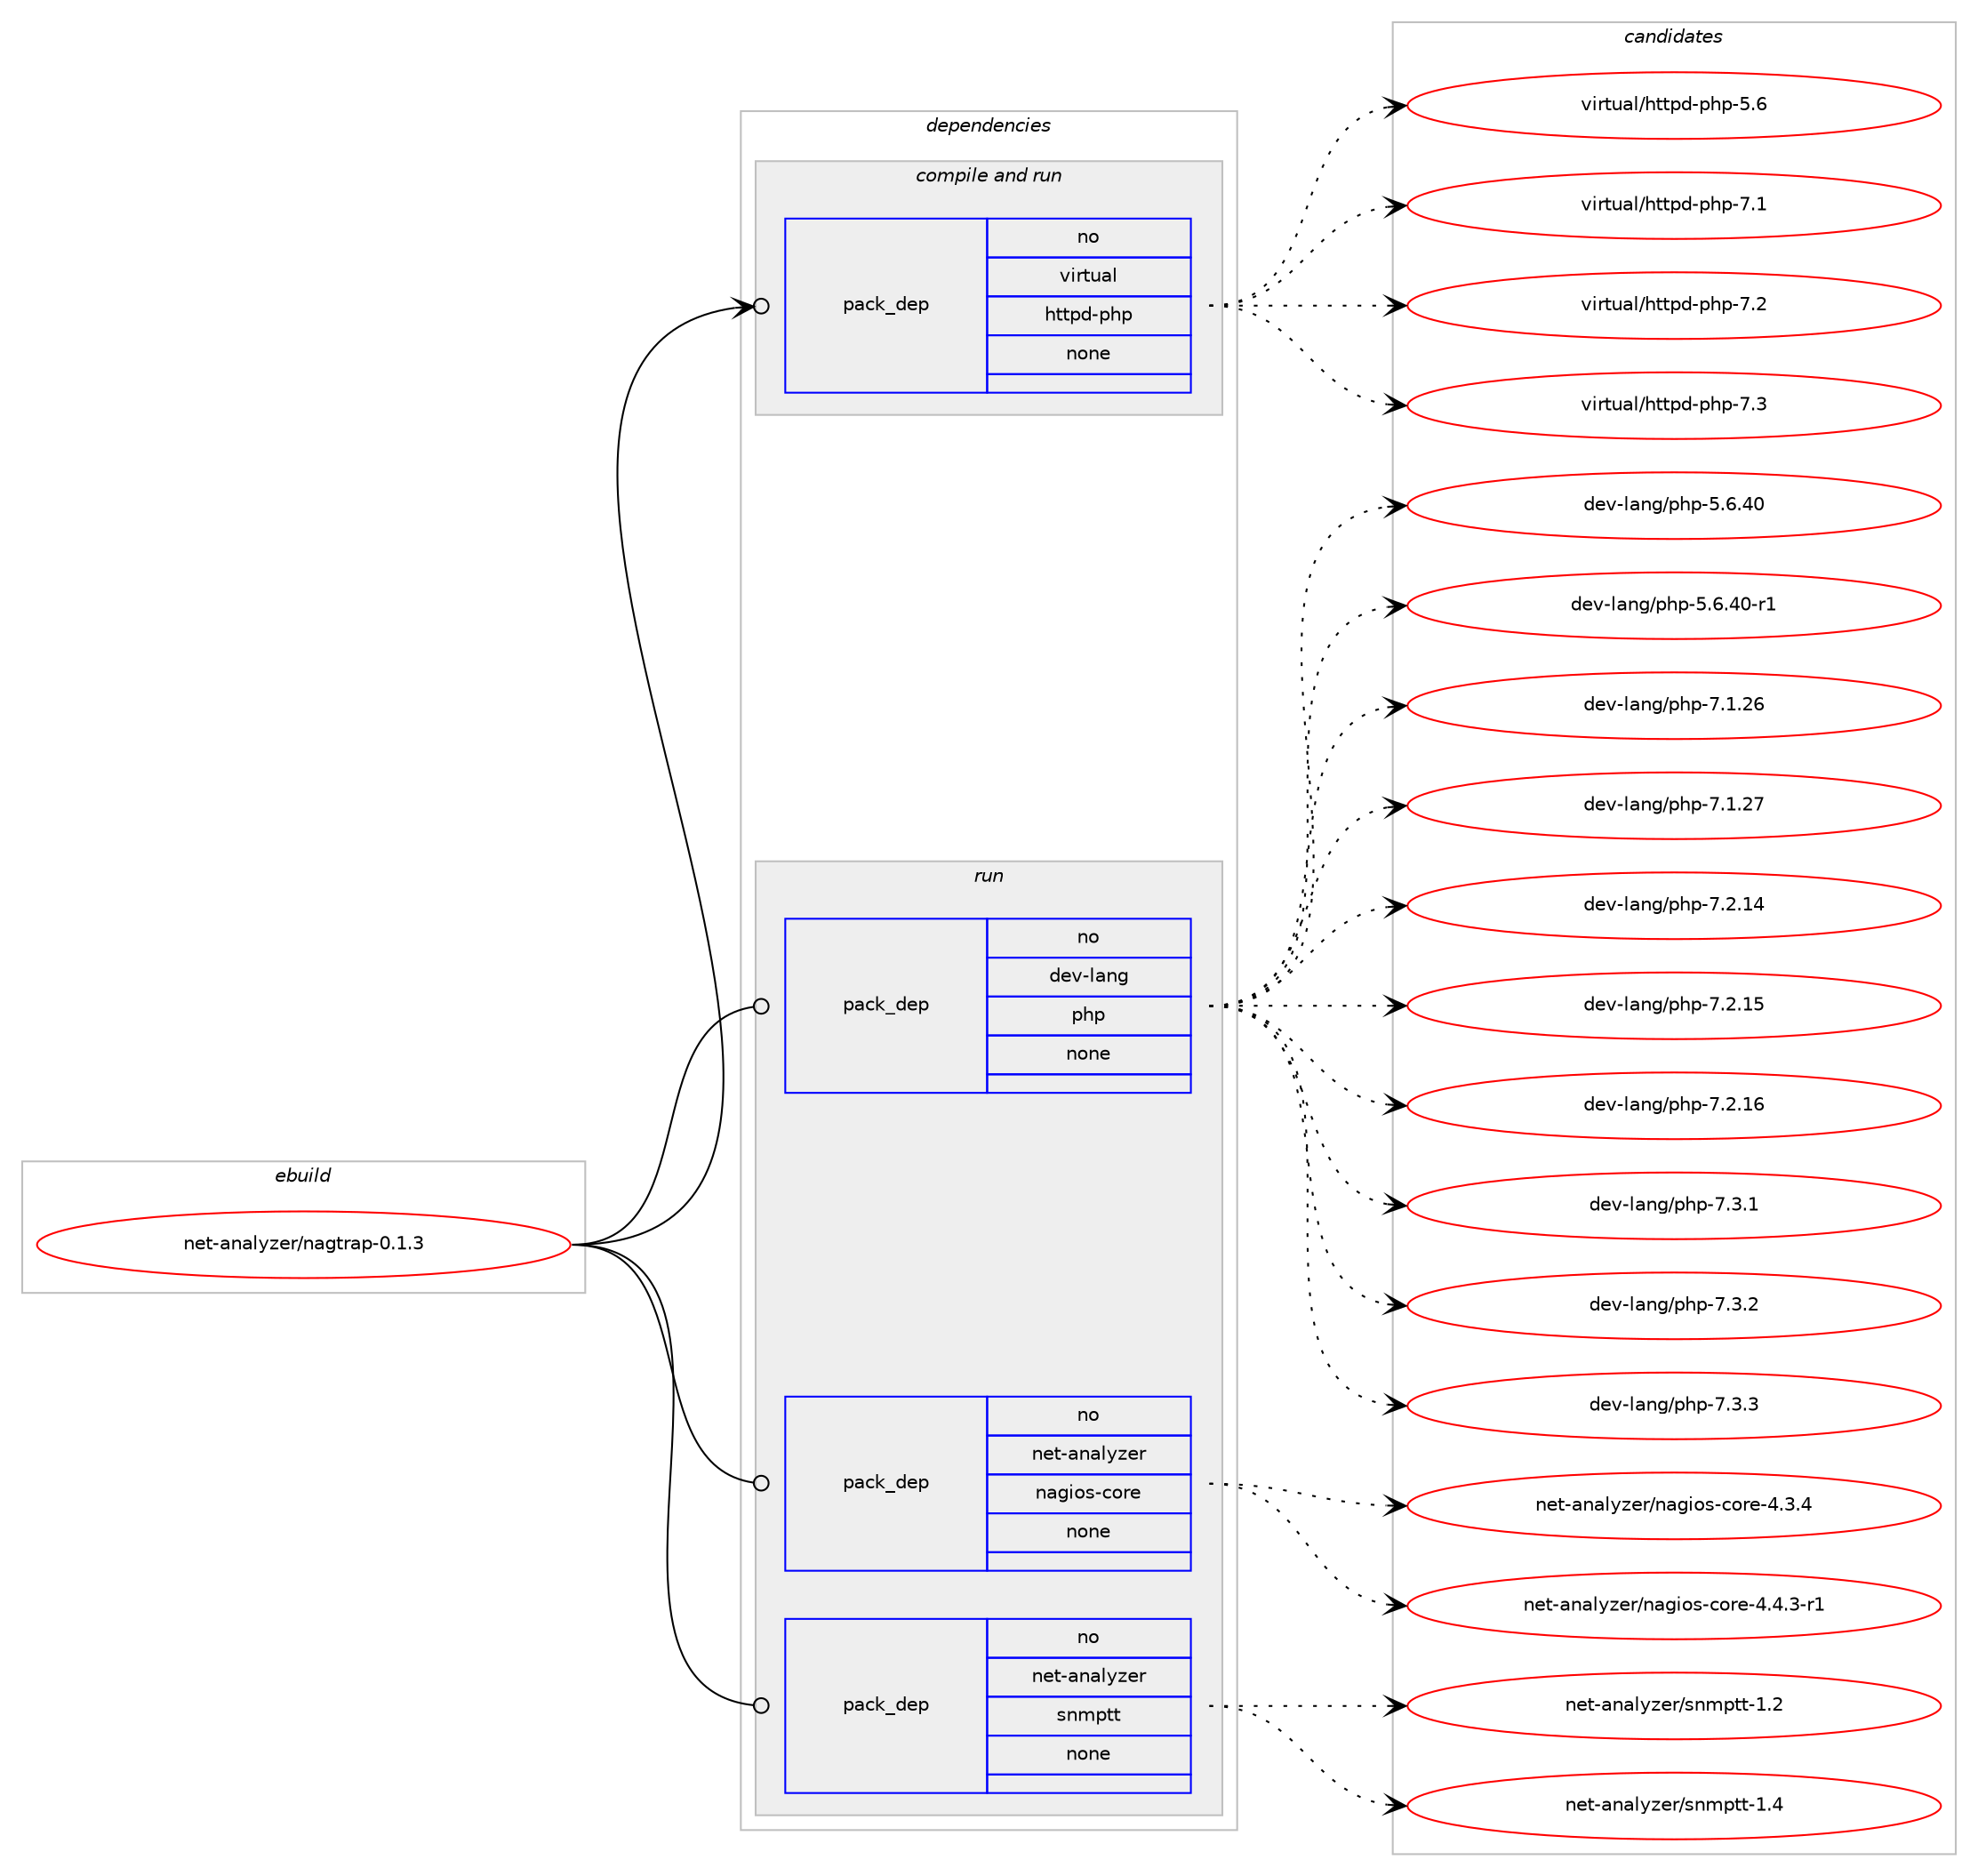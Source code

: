 digraph prolog {

# *************
# Graph options
# *************

newrank=true;
concentrate=true;
compound=true;
graph [rankdir=LR,fontname=Helvetica,fontsize=10,ranksep=1.5];#, ranksep=2.5, nodesep=0.2];
edge  [arrowhead=vee];
node  [fontname=Helvetica,fontsize=10];

# **********
# The ebuild
# **********

subgraph cluster_leftcol {
color=gray;
rank=same;
label=<<i>ebuild</i>>;
id [label="net-analyzer/nagtrap-0.1.3", color=red, width=4, href="../net-analyzer/nagtrap-0.1.3.svg"];
}

# ****************
# The dependencies
# ****************

subgraph cluster_midcol {
color=gray;
label=<<i>dependencies</i>>;
subgraph cluster_compile {
fillcolor="#eeeeee";
style=filled;
label=<<i>compile</i>>;
}
subgraph cluster_compileandrun {
fillcolor="#eeeeee";
style=filled;
label=<<i>compile and run</i>>;
subgraph pack1176392 {
dependency1645195 [label=<<TABLE BORDER="0" CELLBORDER="1" CELLSPACING="0" CELLPADDING="4" WIDTH="220"><TR><TD ROWSPAN="6" CELLPADDING="30">pack_dep</TD></TR><TR><TD WIDTH="110">no</TD></TR><TR><TD>virtual</TD></TR><TR><TD>httpd-php</TD></TR><TR><TD>none</TD></TR><TR><TD></TD></TR></TABLE>>, shape=none, color=blue];
}
id:e -> dependency1645195:w [weight=20,style="solid",arrowhead="odotvee"];
}
subgraph cluster_run {
fillcolor="#eeeeee";
style=filled;
label=<<i>run</i>>;
subgraph pack1176393 {
dependency1645196 [label=<<TABLE BORDER="0" CELLBORDER="1" CELLSPACING="0" CELLPADDING="4" WIDTH="220"><TR><TD ROWSPAN="6" CELLPADDING="30">pack_dep</TD></TR><TR><TD WIDTH="110">no</TD></TR><TR><TD>dev-lang</TD></TR><TR><TD>php</TD></TR><TR><TD>none</TD></TR><TR><TD></TD></TR></TABLE>>, shape=none, color=blue];
}
id:e -> dependency1645196:w [weight=20,style="solid",arrowhead="odot"];
subgraph pack1176394 {
dependency1645197 [label=<<TABLE BORDER="0" CELLBORDER="1" CELLSPACING="0" CELLPADDING="4" WIDTH="220"><TR><TD ROWSPAN="6" CELLPADDING="30">pack_dep</TD></TR><TR><TD WIDTH="110">no</TD></TR><TR><TD>net-analyzer</TD></TR><TR><TD>nagios-core</TD></TR><TR><TD>none</TD></TR><TR><TD></TD></TR></TABLE>>, shape=none, color=blue];
}
id:e -> dependency1645197:w [weight=20,style="solid",arrowhead="odot"];
subgraph pack1176395 {
dependency1645198 [label=<<TABLE BORDER="0" CELLBORDER="1" CELLSPACING="0" CELLPADDING="4" WIDTH="220"><TR><TD ROWSPAN="6" CELLPADDING="30">pack_dep</TD></TR><TR><TD WIDTH="110">no</TD></TR><TR><TD>net-analyzer</TD></TR><TR><TD>snmptt</TD></TR><TR><TD>none</TD></TR><TR><TD></TD></TR></TABLE>>, shape=none, color=blue];
}
id:e -> dependency1645198:w [weight=20,style="solid",arrowhead="odot"];
}
}

# **************
# The candidates
# **************

subgraph cluster_choices {
rank=same;
color=gray;
label=<<i>candidates</i>>;

subgraph choice1176392 {
color=black;
nodesep=1;
choice11810511411611797108471041161161121004511210411245534654 [label="virtual/httpd-php-5.6", color=red, width=4,href="../virtual/httpd-php-5.6.svg"];
choice11810511411611797108471041161161121004511210411245554649 [label="virtual/httpd-php-7.1", color=red, width=4,href="../virtual/httpd-php-7.1.svg"];
choice11810511411611797108471041161161121004511210411245554650 [label="virtual/httpd-php-7.2", color=red, width=4,href="../virtual/httpd-php-7.2.svg"];
choice11810511411611797108471041161161121004511210411245554651 [label="virtual/httpd-php-7.3", color=red, width=4,href="../virtual/httpd-php-7.3.svg"];
dependency1645195:e -> choice11810511411611797108471041161161121004511210411245534654:w [style=dotted,weight="100"];
dependency1645195:e -> choice11810511411611797108471041161161121004511210411245554649:w [style=dotted,weight="100"];
dependency1645195:e -> choice11810511411611797108471041161161121004511210411245554650:w [style=dotted,weight="100"];
dependency1645195:e -> choice11810511411611797108471041161161121004511210411245554651:w [style=dotted,weight="100"];
}
subgraph choice1176393 {
color=black;
nodesep=1;
choice10010111845108971101034711210411245534654465248 [label="dev-lang/php-5.6.40", color=red, width=4,href="../dev-lang/php-5.6.40.svg"];
choice100101118451089711010347112104112455346544652484511449 [label="dev-lang/php-5.6.40-r1", color=red, width=4,href="../dev-lang/php-5.6.40-r1.svg"];
choice10010111845108971101034711210411245554649465054 [label="dev-lang/php-7.1.26", color=red, width=4,href="../dev-lang/php-7.1.26.svg"];
choice10010111845108971101034711210411245554649465055 [label="dev-lang/php-7.1.27", color=red, width=4,href="../dev-lang/php-7.1.27.svg"];
choice10010111845108971101034711210411245554650464952 [label="dev-lang/php-7.2.14", color=red, width=4,href="../dev-lang/php-7.2.14.svg"];
choice10010111845108971101034711210411245554650464953 [label="dev-lang/php-7.2.15", color=red, width=4,href="../dev-lang/php-7.2.15.svg"];
choice10010111845108971101034711210411245554650464954 [label="dev-lang/php-7.2.16", color=red, width=4,href="../dev-lang/php-7.2.16.svg"];
choice100101118451089711010347112104112455546514649 [label="dev-lang/php-7.3.1", color=red, width=4,href="../dev-lang/php-7.3.1.svg"];
choice100101118451089711010347112104112455546514650 [label="dev-lang/php-7.3.2", color=red, width=4,href="../dev-lang/php-7.3.2.svg"];
choice100101118451089711010347112104112455546514651 [label="dev-lang/php-7.3.3", color=red, width=4,href="../dev-lang/php-7.3.3.svg"];
dependency1645196:e -> choice10010111845108971101034711210411245534654465248:w [style=dotted,weight="100"];
dependency1645196:e -> choice100101118451089711010347112104112455346544652484511449:w [style=dotted,weight="100"];
dependency1645196:e -> choice10010111845108971101034711210411245554649465054:w [style=dotted,weight="100"];
dependency1645196:e -> choice10010111845108971101034711210411245554649465055:w [style=dotted,weight="100"];
dependency1645196:e -> choice10010111845108971101034711210411245554650464952:w [style=dotted,weight="100"];
dependency1645196:e -> choice10010111845108971101034711210411245554650464953:w [style=dotted,weight="100"];
dependency1645196:e -> choice10010111845108971101034711210411245554650464954:w [style=dotted,weight="100"];
dependency1645196:e -> choice100101118451089711010347112104112455546514649:w [style=dotted,weight="100"];
dependency1645196:e -> choice100101118451089711010347112104112455546514650:w [style=dotted,weight="100"];
dependency1645196:e -> choice100101118451089711010347112104112455546514651:w [style=dotted,weight="100"];
}
subgraph choice1176394 {
color=black;
nodesep=1;
choice11010111645971109710812112210111447110971031051111154599111114101455246514652 [label="net-analyzer/nagios-core-4.3.4", color=red, width=4,href="../net-analyzer/nagios-core-4.3.4.svg"];
choice110101116459711097108121122101114471109710310511111545991111141014552465246514511449 [label="net-analyzer/nagios-core-4.4.3-r1", color=red, width=4,href="../net-analyzer/nagios-core-4.4.3-r1.svg"];
dependency1645197:e -> choice11010111645971109710812112210111447110971031051111154599111114101455246514652:w [style=dotted,weight="100"];
dependency1645197:e -> choice110101116459711097108121122101114471109710310511111545991111141014552465246514511449:w [style=dotted,weight="100"];
}
subgraph choice1176395 {
color=black;
nodesep=1;
choice1101011164597110971081211221011144711511010911211611645494650 [label="net-analyzer/snmptt-1.2", color=red, width=4,href="../net-analyzer/snmptt-1.2.svg"];
choice1101011164597110971081211221011144711511010911211611645494652 [label="net-analyzer/snmptt-1.4", color=red, width=4,href="../net-analyzer/snmptt-1.4.svg"];
dependency1645198:e -> choice1101011164597110971081211221011144711511010911211611645494650:w [style=dotted,weight="100"];
dependency1645198:e -> choice1101011164597110971081211221011144711511010911211611645494652:w [style=dotted,weight="100"];
}
}

}

